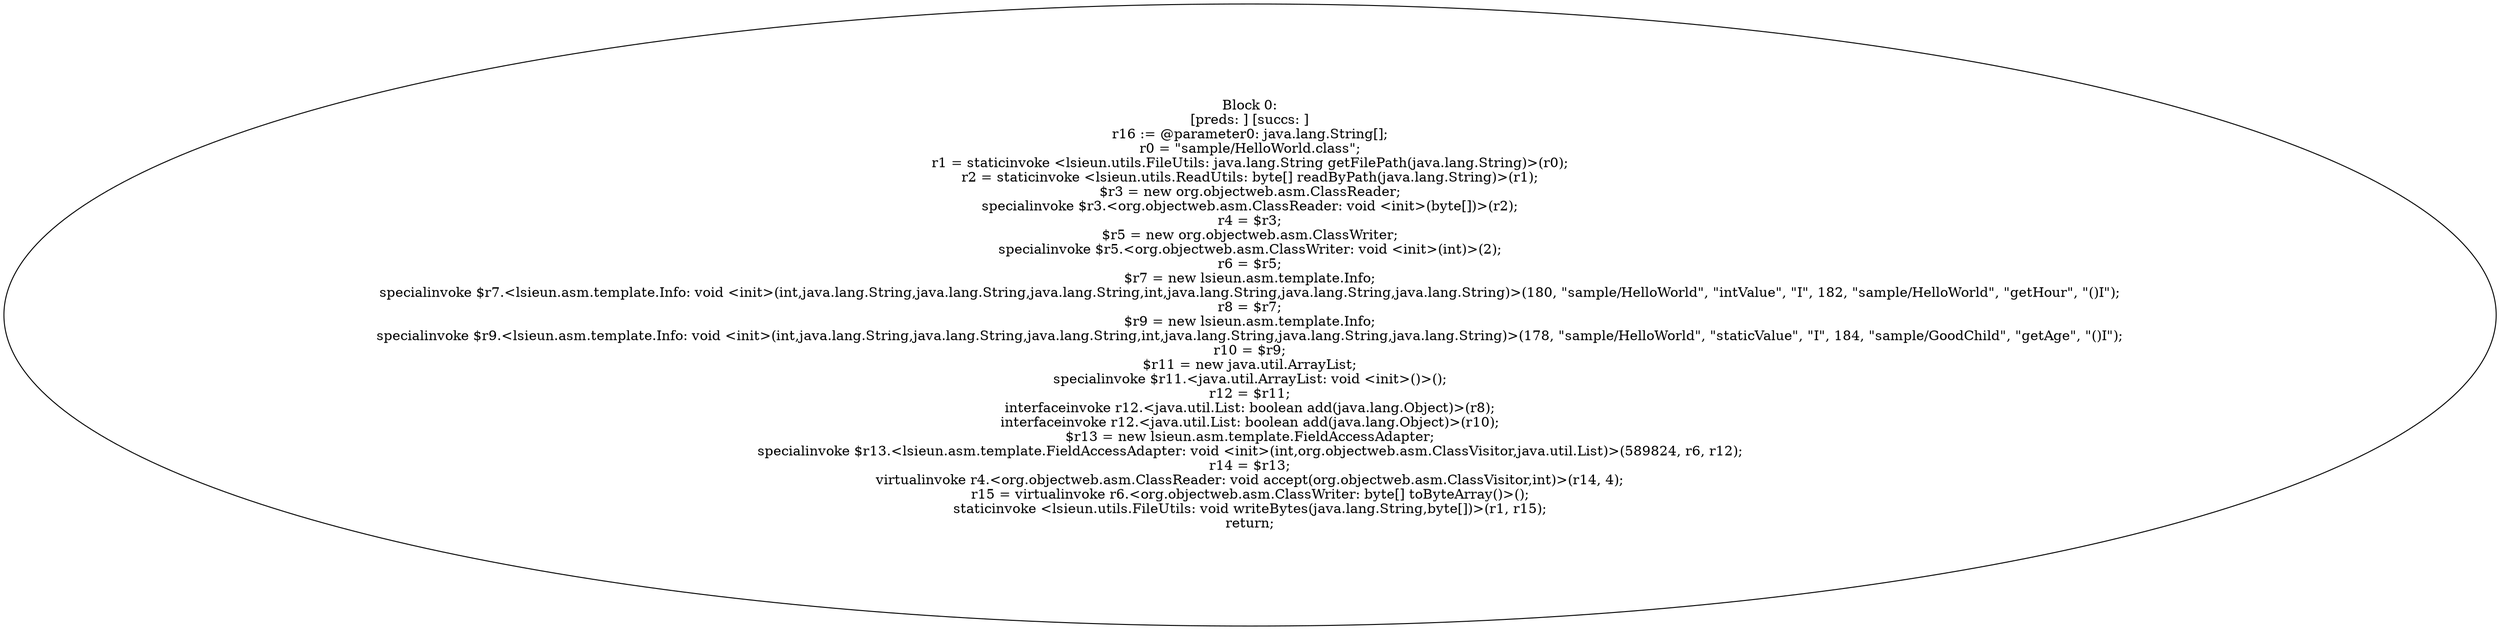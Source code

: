 digraph "unitGraph" {
    "Block 0:
[preds: ] [succs: ]
r16 := @parameter0: java.lang.String[];
r0 = \"sample/HelloWorld.class\";
r1 = staticinvoke <lsieun.utils.FileUtils: java.lang.String getFilePath(java.lang.String)>(r0);
r2 = staticinvoke <lsieun.utils.ReadUtils: byte[] readByPath(java.lang.String)>(r1);
$r3 = new org.objectweb.asm.ClassReader;
specialinvoke $r3.<org.objectweb.asm.ClassReader: void <init>(byte[])>(r2);
r4 = $r3;
$r5 = new org.objectweb.asm.ClassWriter;
specialinvoke $r5.<org.objectweb.asm.ClassWriter: void <init>(int)>(2);
r6 = $r5;
$r7 = new lsieun.asm.template.Info;
specialinvoke $r7.<lsieun.asm.template.Info: void <init>(int,java.lang.String,java.lang.String,java.lang.String,int,java.lang.String,java.lang.String,java.lang.String)>(180, \"sample/HelloWorld\", \"intValue\", \"I\", 182, \"sample/HelloWorld\", \"getHour\", \"()I\");
r8 = $r7;
$r9 = new lsieun.asm.template.Info;
specialinvoke $r9.<lsieun.asm.template.Info: void <init>(int,java.lang.String,java.lang.String,java.lang.String,int,java.lang.String,java.lang.String,java.lang.String)>(178, \"sample/HelloWorld\", \"staticValue\", \"I\", 184, \"sample/GoodChild\", \"getAge\", \"()I\");
r10 = $r9;
$r11 = new java.util.ArrayList;
specialinvoke $r11.<java.util.ArrayList: void <init>()>();
r12 = $r11;
interfaceinvoke r12.<java.util.List: boolean add(java.lang.Object)>(r8);
interfaceinvoke r12.<java.util.List: boolean add(java.lang.Object)>(r10);
$r13 = new lsieun.asm.template.FieldAccessAdapter;
specialinvoke $r13.<lsieun.asm.template.FieldAccessAdapter: void <init>(int,org.objectweb.asm.ClassVisitor,java.util.List)>(589824, r6, r12);
r14 = $r13;
virtualinvoke r4.<org.objectweb.asm.ClassReader: void accept(org.objectweb.asm.ClassVisitor,int)>(r14, 4);
r15 = virtualinvoke r6.<org.objectweb.asm.ClassWriter: byte[] toByteArray()>();
staticinvoke <lsieun.utils.FileUtils: void writeBytes(java.lang.String,byte[])>(r1, r15);
return;
"
}
